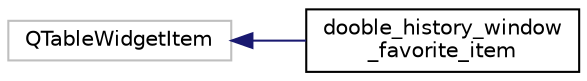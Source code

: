 digraph "Graphical Class Hierarchy"
{
  edge [fontname="Helvetica",fontsize="10",labelfontname="Helvetica",labelfontsize="10"];
  node [fontname="Helvetica",fontsize="10",shape=record];
  rankdir="LR";
  Node18 [label="QTableWidgetItem",height=0.2,width=0.4,color="grey75", fillcolor="white", style="filled"];
  Node18 -> Node0 [dir="back",color="midnightblue",fontsize="10",style="solid",fontname="Helvetica"];
  Node0 [label="dooble_history_window\l_favorite_item",height=0.2,width=0.4,color="black", fillcolor="white", style="filled",URL="$classdooble__history__window__favorite__item.html"];
}
